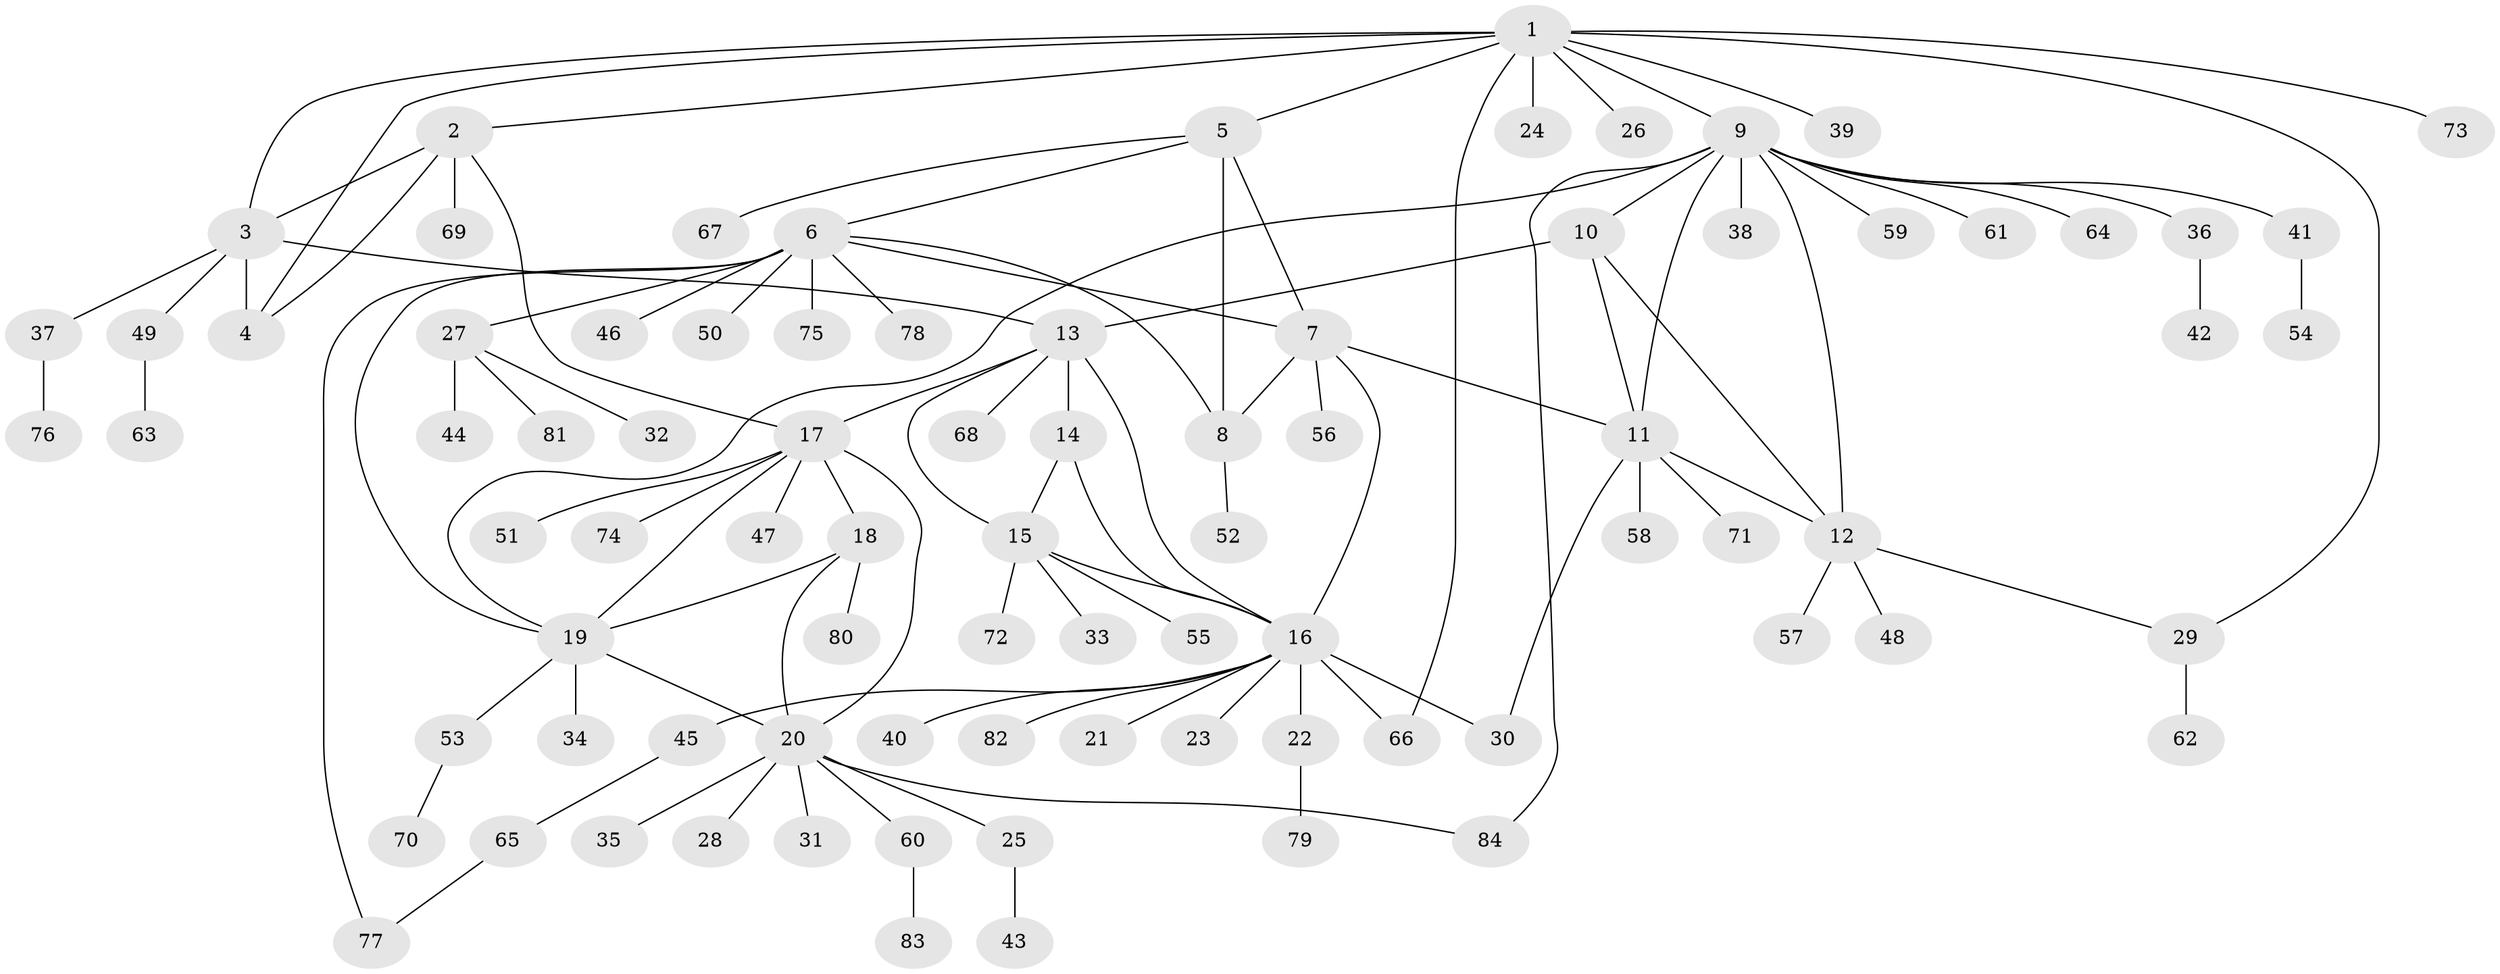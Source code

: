 // coarse degree distribution, {5: 0.09803921568627451, 10: 0.0392156862745098, 1: 0.5098039215686274, 2: 0.11764705882352941, 8: 0.0392156862745098, 6: 0.0392156862745098, 9: 0.0196078431372549, 3: 0.0784313725490196, 4: 0.058823529411764705}
// Generated by graph-tools (version 1.1) at 2025/37/03/04/25 23:37:37]
// undirected, 84 vertices, 109 edges
graph export_dot {
  node [color=gray90,style=filled];
  1;
  2;
  3;
  4;
  5;
  6;
  7;
  8;
  9;
  10;
  11;
  12;
  13;
  14;
  15;
  16;
  17;
  18;
  19;
  20;
  21;
  22;
  23;
  24;
  25;
  26;
  27;
  28;
  29;
  30;
  31;
  32;
  33;
  34;
  35;
  36;
  37;
  38;
  39;
  40;
  41;
  42;
  43;
  44;
  45;
  46;
  47;
  48;
  49;
  50;
  51;
  52;
  53;
  54;
  55;
  56;
  57;
  58;
  59;
  60;
  61;
  62;
  63;
  64;
  65;
  66;
  67;
  68;
  69;
  70;
  71;
  72;
  73;
  74;
  75;
  76;
  77;
  78;
  79;
  80;
  81;
  82;
  83;
  84;
  1 -- 2;
  1 -- 3;
  1 -- 4;
  1 -- 5;
  1 -- 9;
  1 -- 24;
  1 -- 26;
  1 -- 29;
  1 -- 39;
  1 -- 66;
  1 -- 73;
  2 -- 3;
  2 -- 4;
  2 -- 17;
  2 -- 69;
  3 -- 4;
  3 -- 13;
  3 -- 37;
  3 -- 49;
  5 -- 6;
  5 -- 7;
  5 -- 8;
  5 -- 67;
  6 -- 7;
  6 -- 8;
  6 -- 19;
  6 -- 27;
  6 -- 46;
  6 -- 50;
  6 -- 75;
  6 -- 77;
  6 -- 78;
  7 -- 8;
  7 -- 11;
  7 -- 16;
  7 -- 56;
  8 -- 52;
  9 -- 10;
  9 -- 11;
  9 -- 12;
  9 -- 19;
  9 -- 36;
  9 -- 38;
  9 -- 41;
  9 -- 59;
  9 -- 61;
  9 -- 64;
  9 -- 84;
  10 -- 11;
  10 -- 12;
  10 -- 13;
  11 -- 12;
  11 -- 30;
  11 -- 58;
  11 -- 71;
  12 -- 29;
  12 -- 48;
  12 -- 57;
  13 -- 14;
  13 -- 15;
  13 -- 16;
  13 -- 17;
  13 -- 68;
  14 -- 15;
  14 -- 16;
  15 -- 16;
  15 -- 33;
  15 -- 55;
  15 -- 72;
  16 -- 21;
  16 -- 22;
  16 -- 23;
  16 -- 30;
  16 -- 40;
  16 -- 45;
  16 -- 66;
  16 -- 82;
  17 -- 18;
  17 -- 19;
  17 -- 20;
  17 -- 47;
  17 -- 51;
  17 -- 74;
  18 -- 19;
  18 -- 20;
  18 -- 80;
  19 -- 20;
  19 -- 34;
  19 -- 53;
  20 -- 25;
  20 -- 28;
  20 -- 31;
  20 -- 35;
  20 -- 60;
  20 -- 84;
  22 -- 79;
  25 -- 43;
  27 -- 32;
  27 -- 44;
  27 -- 81;
  29 -- 62;
  36 -- 42;
  37 -- 76;
  41 -- 54;
  45 -- 65;
  49 -- 63;
  53 -- 70;
  60 -- 83;
  65 -- 77;
}
